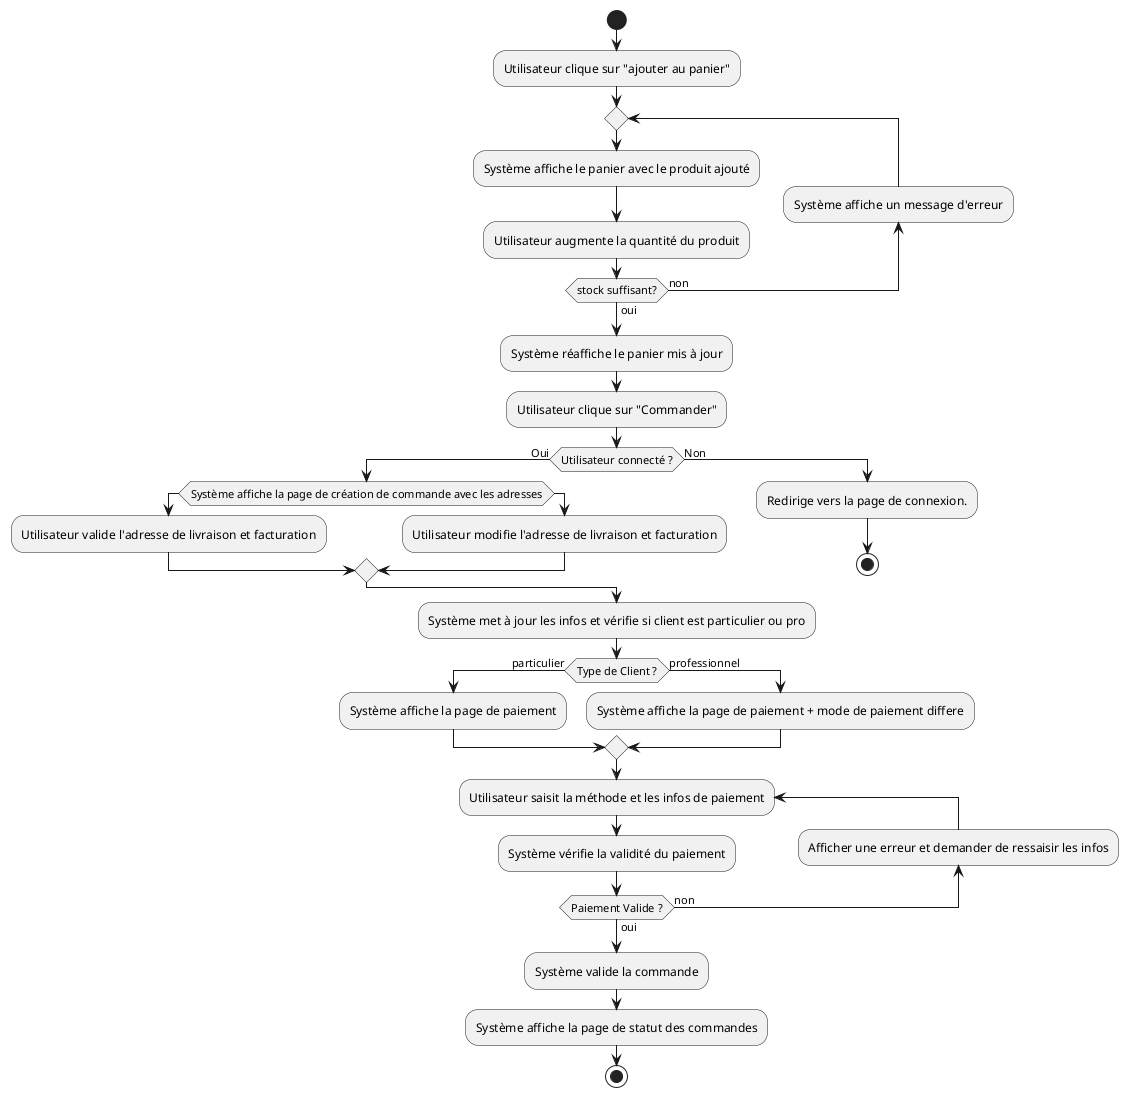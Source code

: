 @startuml test

start 

:Utilisateur clique sur "ajouter au panier";
repeat
:Système affiche le panier avec le produit ajouté;

:Utilisateur augmente la quantité du produit;

backward :Système affiche un message d'erreur;
repeat while (stock suffisant?) is (non) not (oui)

:Système réaffiche le panier mis à jour;

:Utilisateur clique sur "Commander";

if (Utilisateur connecté ?) then (Oui)
    if (Système affiche la page de création de commande avec les adresses)
    :Utilisateur valide l'adresse de livraison et facturation;
    else ()
    :Utilisateur modifie l'adresse de livraison et facturation;
    endif
else (Non)
    :Redirige vers la page de connexion.;
    stop
endif

:Système met à jour les infos et vérifie si client est particulier ou pro;

if (Type de Client ?) then (particulier)
    :Système affiche la page de paiement;
    else(professionnel)
    :Système affiche la page de paiement + mode de paiement differe;
endif

repeat :Utilisateur saisit la méthode et les infos de paiement;
:Système vérifie la validité du paiement;

backward :Afficher une erreur et demander de ressaisir les infos;
repeat while (Paiement Valide ?) is (non) not (oui)
    :Système valide la commande;
    :Système affiche la page de statut des commandes;

stop
@enduml
